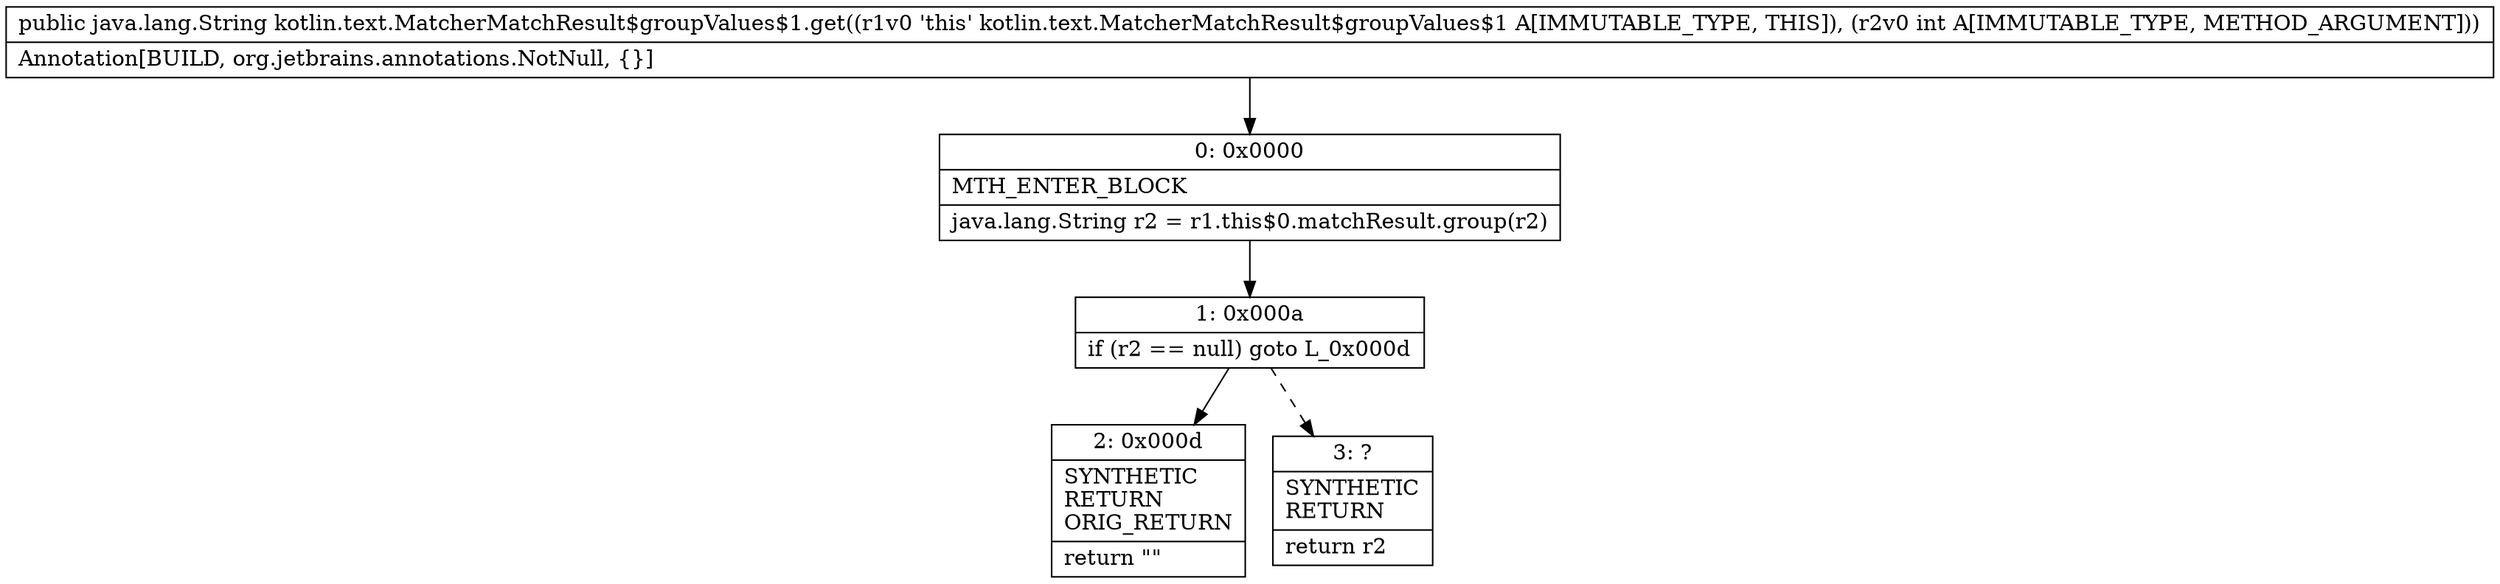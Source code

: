 digraph "CFG forkotlin.text.MatcherMatchResult$groupValues$1.get(I)Ljava\/lang\/String;" {
Node_0 [shape=record,label="{0\:\ 0x0000|MTH_ENTER_BLOCK\l|java.lang.String r2 = r1.this$0.matchResult.group(r2)\l}"];
Node_1 [shape=record,label="{1\:\ 0x000a|if (r2 == null) goto L_0x000d\l}"];
Node_2 [shape=record,label="{2\:\ 0x000d|SYNTHETIC\lRETURN\lORIG_RETURN\l|return \"\"\l}"];
Node_3 [shape=record,label="{3\:\ ?|SYNTHETIC\lRETURN\l|return r2\l}"];
MethodNode[shape=record,label="{public java.lang.String kotlin.text.MatcherMatchResult$groupValues$1.get((r1v0 'this' kotlin.text.MatcherMatchResult$groupValues$1 A[IMMUTABLE_TYPE, THIS]), (r2v0 int A[IMMUTABLE_TYPE, METHOD_ARGUMENT]))  | Annotation[BUILD, org.jetbrains.annotations.NotNull, \{\}]\l}"];
MethodNode -> Node_0;
Node_0 -> Node_1;
Node_1 -> Node_2;
Node_1 -> Node_3[style=dashed];
}

